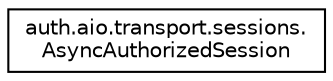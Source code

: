 digraph "Graphical Class Hierarchy"
{
 // LATEX_PDF_SIZE
  edge [fontname="Helvetica",fontsize="10",labelfontname="Helvetica",labelfontsize="10"];
  node [fontname="Helvetica",fontsize="10",shape=record];
  rankdir="LR";
  Node0 [label="auth.aio.transport.sessions.\lAsyncAuthorizedSession",height=0.2,width=0.4,color="black", fillcolor="white", style="filled",URL="$classauth_1_1aio_1_1transport_1_1sessions_1_1AsyncAuthorizedSession.html",tooltip=" "];
}

